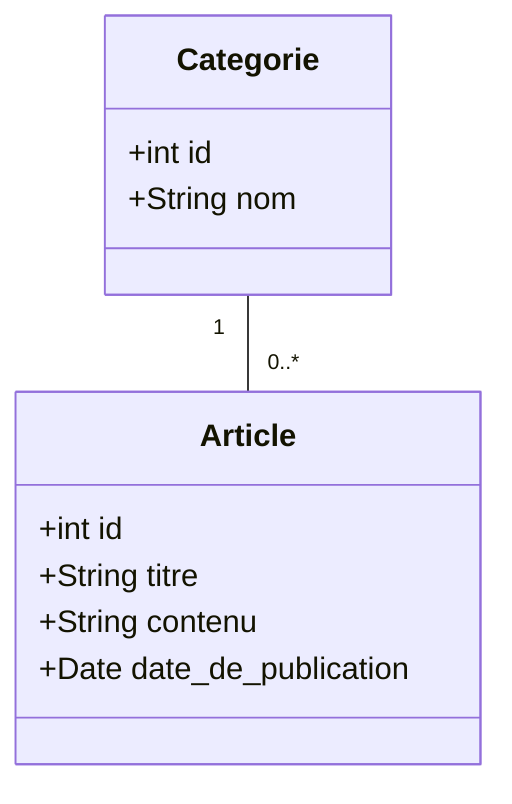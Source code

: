 classDiagram
    class Article {
        +int id
        +String titre
        +String contenu
        +Date date_de_publication
    }
    
    class Categorie {
        +int id
        +String nom
    }

    Categorie "1" -- "0..*" Article